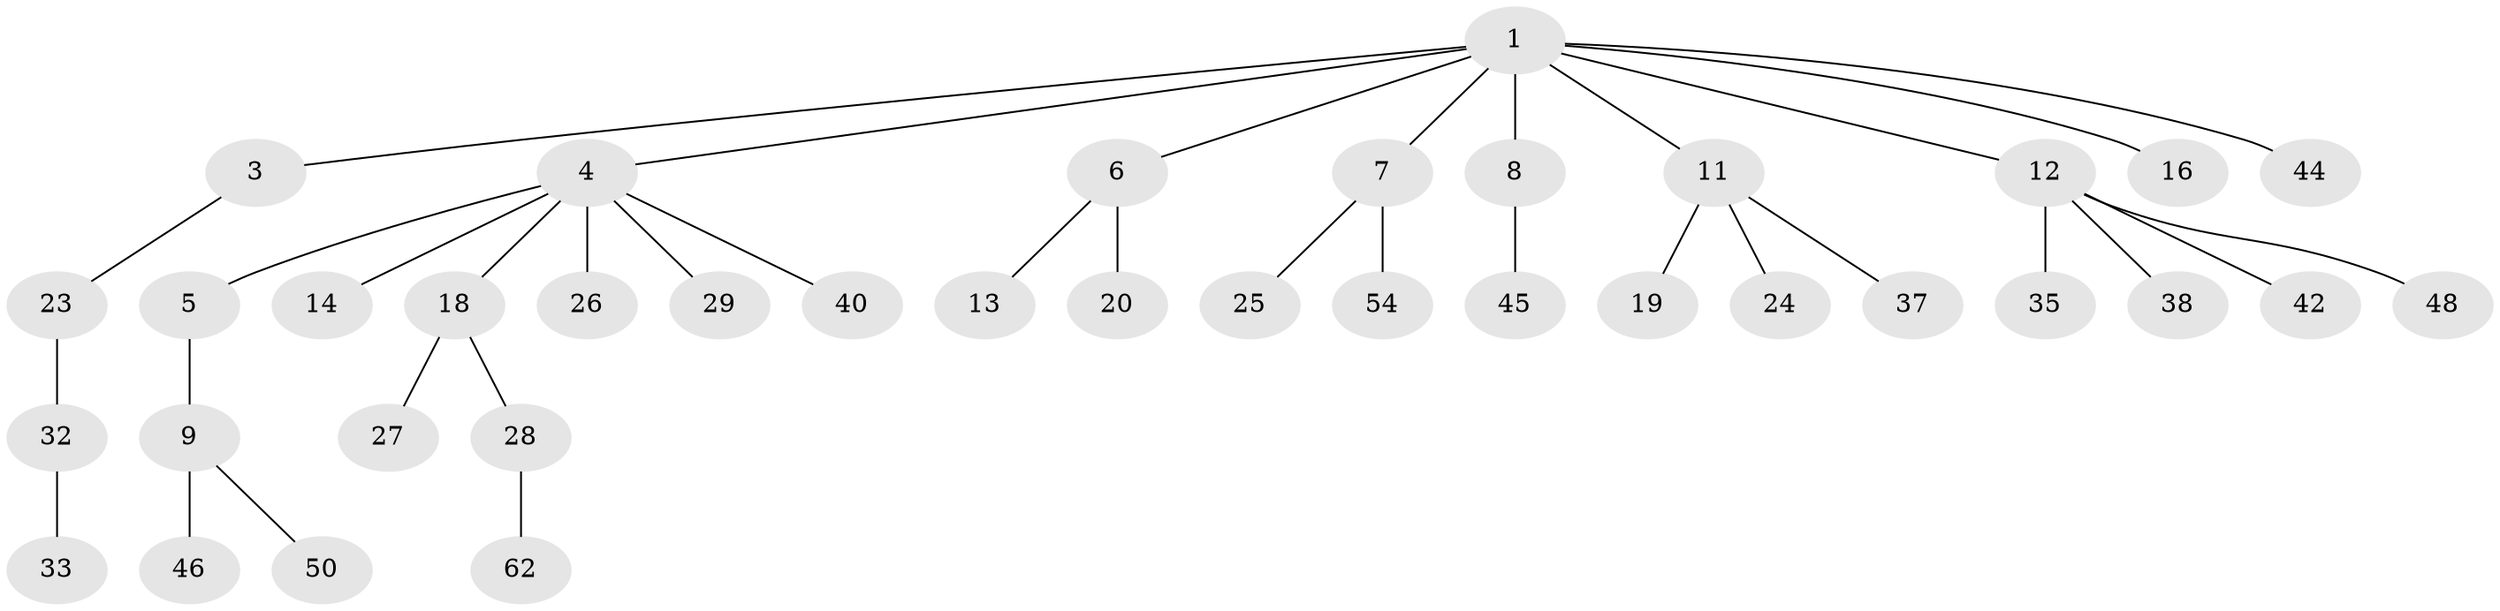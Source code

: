 // original degree distribution, {8: 0.015873015873015872, 3: 0.1746031746031746, 2: 0.2222222222222222, 7: 0.015873015873015872, 4: 0.06349206349206349, 1: 0.5079365079365079}
// Generated by graph-tools (version 1.1) at 2025/19/03/04/25 18:19:03]
// undirected, 37 vertices, 36 edges
graph export_dot {
graph [start="1"]
  node [color=gray90,style=filled];
  1 [super="+2"];
  3;
  4 [super="+17+51"];
  5;
  6 [super="+57"];
  7 [super="+41"];
  8 [super="+10"];
  9;
  11 [super="+15"];
  12 [super="+22"];
  13;
  14;
  16;
  18;
  19;
  20 [super="+30+59+55"];
  23 [super="+36"];
  24 [super="+34"];
  25 [super="+43+39"];
  26;
  27;
  28;
  29 [super="+60"];
  32 [super="+49+56"];
  33;
  35;
  37 [super="+47"];
  38;
  40;
  42;
  44;
  45;
  46;
  48;
  50;
  54 [super="+61"];
  62;
  1 -- 3;
  1 -- 4;
  1 -- 6;
  1 -- 8;
  1 -- 11;
  1 -- 16;
  1 -- 44;
  1 -- 12;
  1 -- 7;
  3 -- 23;
  4 -- 5;
  4 -- 14;
  4 -- 18;
  4 -- 26;
  4 -- 40;
  4 -- 29;
  5 -- 9;
  6 -- 13;
  6 -- 20;
  7 -- 25;
  7 -- 54;
  8 -- 45;
  9 -- 46;
  9 -- 50;
  11 -- 19;
  11 -- 24;
  11 -- 37;
  12 -- 38;
  12 -- 48;
  12 -- 42;
  12 -- 35;
  18 -- 27;
  18 -- 28;
  23 -- 32;
  28 -- 62;
  32 -- 33;
}
